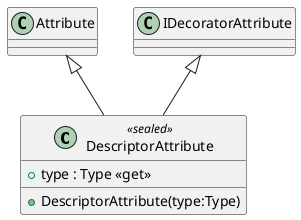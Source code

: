 @startuml
class DescriptorAttribute <<sealed>> {
    + DescriptorAttribute(type:Type)
    + type : Type <<get>>
}
Attribute <|-- DescriptorAttribute
IDecoratorAttribute <|-- DescriptorAttribute
@enduml
